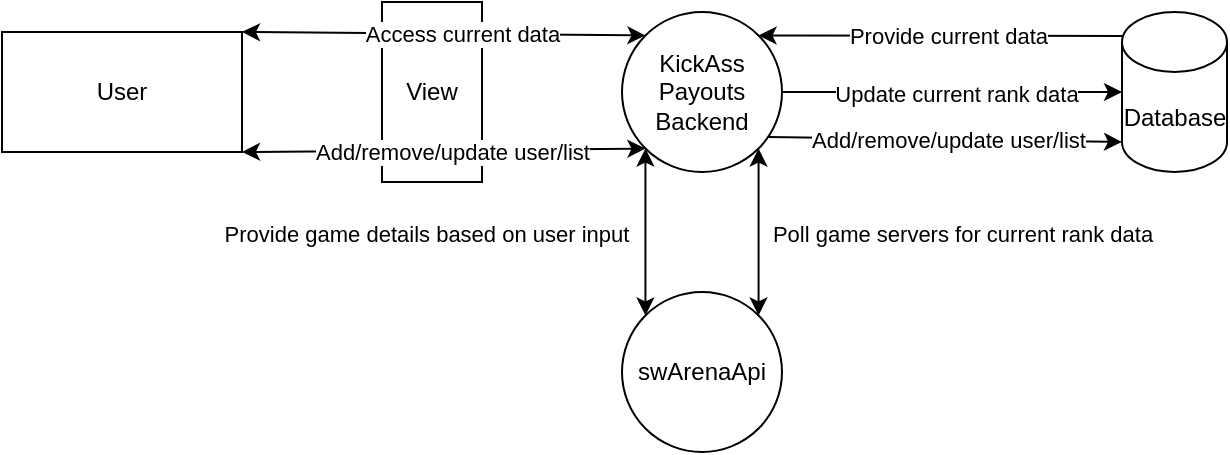 <mxfile version="13.10.0" type="embed">
    <diagram id="10vba0ukYt84-Pt1_UeG" name="Page-1">
        <mxGraphModel dx="2145" dy="1184" grid="1" gridSize="10" guides="1" tooltips="1" connect="1" arrows="1" fold="1" page="1" pageScale="1" pageWidth="850" pageHeight="1100" math="0" shadow="0">
            <root>
                <mxCell id="0"/>
                <mxCell id="1" parent="0"/>
                <mxCell id="27" value="View" style="rounded=0;whiteSpace=wrap;html=1;" vertex="1" parent="1">
                    <mxGeometry x="390" y="665" width="50" height="90" as="geometry"/>
                </mxCell>
                <mxCell id="2" value="KickAss&lt;br&gt;Payouts&lt;br&gt;Backend" style="ellipse;whiteSpace=wrap;html=1;aspect=fixed;" parent="1" vertex="1">
                    <mxGeometry x="510" y="670" width="80" height="80" as="geometry"/>
                </mxCell>
                <mxCell id="3" value="User" style="rounded=0;whiteSpace=wrap;html=1;" parent="1" vertex="1">
                    <mxGeometry x="200" y="680" width="120" height="60" as="geometry"/>
                </mxCell>
                <mxCell id="5" value="Database" style="shape=cylinder3;whiteSpace=wrap;html=1;boundedLbl=1;backgroundOutline=1;size=15;" parent="1" vertex="1">
                    <mxGeometry x="760" y="670" width="52.5" height="80" as="geometry"/>
                </mxCell>
                <mxCell id="6" value="swArenaApi" style="ellipse;whiteSpace=wrap;html=1;aspect=fixed;" parent="1" vertex="1">
                    <mxGeometry x="510" y="810" width="80" height="80" as="geometry"/>
                </mxCell>
                <mxCell id="7" value="" style="endArrow=classic;html=1;entryX=0;entryY=1;entryDx=0;entryDy=0;exitX=1;exitY=1;exitDx=0;exitDy=0;startArrow=classic;startFill=1;" parent="1" source="3" target="2" edge="1">
                    <mxGeometry width="50" height="50" relative="1" as="geometry">
                        <mxPoint x="280" y="730" as="sourcePoint"/>
                        <mxPoint x="400" y="740" as="targetPoint"/>
                    </mxGeometry>
                </mxCell>
                <mxCell id="8" value="Add/remove/update user/list" style="edgeLabel;html=1;align=center;verticalAlign=middle;resizable=0;points=[];" parent="7" vertex="1" connectable="0">
                    <mxGeometry x="-0.154" y="-2" relative="1" as="geometry">
                        <mxPoint x="19.16" y="-1.14" as="offset"/>
                    </mxGeometry>
                </mxCell>
                <mxCell id="11" value="" style="endArrow=classic;html=1;exitX=0.917;exitY=0.781;exitDx=0;exitDy=0;entryX=0;entryY=1;entryDx=0;entryDy=-15;entryPerimeter=0;exitPerimeter=0;" parent="1" source="2" target="5" edge="1">
                    <mxGeometry width="50" height="50" relative="1" as="geometry">
                        <mxPoint x="630" y="720" as="sourcePoint"/>
                        <mxPoint x="770" y="742" as="targetPoint"/>
                    </mxGeometry>
                </mxCell>
                <mxCell id="12" value="Add/remove/update user/list" style="edgeLabel;html=1;align=center;verticalAlign=middle;resizable=0;points=[];" parent="11" vertex="1" connectable="0">
                    <mxGeometry x="-0.154" y="-2" relative="1" as="geometry">
                        <mxPoint x="14.73" y="-1.48" as="offset"/>
                    </mxGeometry>
                </mxCell>
                <mxCell id="15" value="" style="endArrow=classic;html=1;entryX=0;entryY=0;entryDx=0;entryDy=0;exitX=0;exitY=1;exitDx=0;exitDy=0;startArrow=classic;startFill=1;" parent="1" source="2" target="6" edge="1">
                    <mxGeometry width="50" height="50" relative="1" as="geometry">
                        <mxPoint x="620.0" y="800" as="sourcePoint"/>
                        <mxPoint x="787.98" y="800" as="targetPoint"/>
                    </mxGeometry>
                </mxCell>
                <mxCell id="16" value="Provide game details based on user input" style="edgeLabel;html=1;align=center;verticalAlign=middle;resizable=0;points=[];" parent="15" vertex="1" connectable="0">
                    <mxGeometry x="-0.154" y="-2" relative="1" as="geometry">
                        <mxPoint x="-108" y="7.01" as="offset"/>
                    </mxGeometry>
                </mxCell>
                <mxCell id="17" value="" style="endArrow=classic;html=1;exitX=0;exitY=0;exitDx=0;exitDy=0;entryX=1;entryY=0;entryDx=0;entryDy=0;startArrow=classic;startFill=1;" parent="1" source="2" target="3" edge="1">
                    <mxGeometry width="50" height="50" relative="1" as="geometry">
                        <mxPoint x="460" y="870" as="sourcePoint"/>
                        <mxPoint x="510" y="820" as="targetPoint"/>
                    </mxGeometry>
                </mxCell>
                <mxCell id="18" value="Access current data" style="edgeLabel;html=1;align=center;verticalAlign=middle;resizable=0;points=[];" parent="17" vertex="1" connectable="0">
                    <mxGeometry x="0.323" y="3" relative="1" as="geometry">
                        <mxPoint x="41.67" y="-3" as="offset"/>
                    </mxGeometry>
                </mxCell>
                <mxCell id="19" value="" style="endArrow=classic;html=1;entryX=1;entryY=0;entryDx=0;entryDy=0;" parent="1" target="2" edge="1">
                    <mxGeometry width="50" height="50" relative="1" as="geometry">
                        <mxPoint x="760" y="682" as="sourcePoint"/>
                        <mxPoint x="590" y="682" as="targetPoint"/>
                    </mxGeometry>
                </mxCell>
                <mxCell id="20" value="Provide current data" style="edgeLabel;html=1;align=center;verticalAlign=middle;resizable=0;points=[];" parent="19" vertex="1" connectable="0">
                    <mxGeometry x="0.323" y="3" relative="1" as="geometry">
                        <mxPoint x="32.5" y="-3" as="offset"/>
                    </mxGeometry>
                </mxCell>
                <mxCell id="21" value="" style="endArrow=classic;html=1;entryX=1;entryY=0;entryDx=0;entryDy=0;exitX=1;exitY=1;exitDx=0;exitDy=0;startArrow=classic;startFill=1;" parent="1" source="2" target="6" edge="1">
                    <mxGeometry width="50" height="50" relative="1" as="geometry">
                        <mxPoint x="620.0" y="750.005" as="sourcePoint"/>
                        <mxPoint x="620.296" y="833.736" as="targetPoint"/>
                    </mxGeometry>
                </mxCell>
                <mxCell id="23" value="Poll game servers for current rank data" style="edgeLabel;html=1;align=center;verticalAlign=middle;resizable=0;points=[];" parent="21" vertex="1" connectable="0">
                    <mxGeometry x="0.203" relative="1" as="geometry">
                        <mxPoint x="101.6" y="-7.98" as="offset"/>
                    </mxGeometry>
                </mxCell>
                <mxCell id="25" value="" style="endArrow=classic;html=1;exitX=1;exitY=0.5;exitDx=0;exitDy=0;entryX=0;entryY=0.5;entryDx=0;entryDy=0;entryPerimeter=0;" parent="1" source="2" target="5" edge="1">
                    <mxGeometry width="50" height="50" relative="1" as="geometry">
                        <mxPoint x="593.36" y="742.48" as="sourcePoint"/>
                        <mxPoint x="770" y="745.0" as="targetPoint"/>
                    </mxGeometry>
                </mxCell>
                <mxCell id="26" value="Update current rank data" style="edgeLabel;html=1;align=center;verticalAlign=middle;resizable=0;points=[];" parent="25" vertex="1" connectable="0">
                    <mxGeometry x="-0.154" y="-2" relative="1" as="geometry">
                        <mxPoint x="14.73" y="-1.48" as="offset"/>
                    </mxGeometry>
                </mxCell>
            </root>
        </mxGraphModel>
    </diagram>
</mxfile>